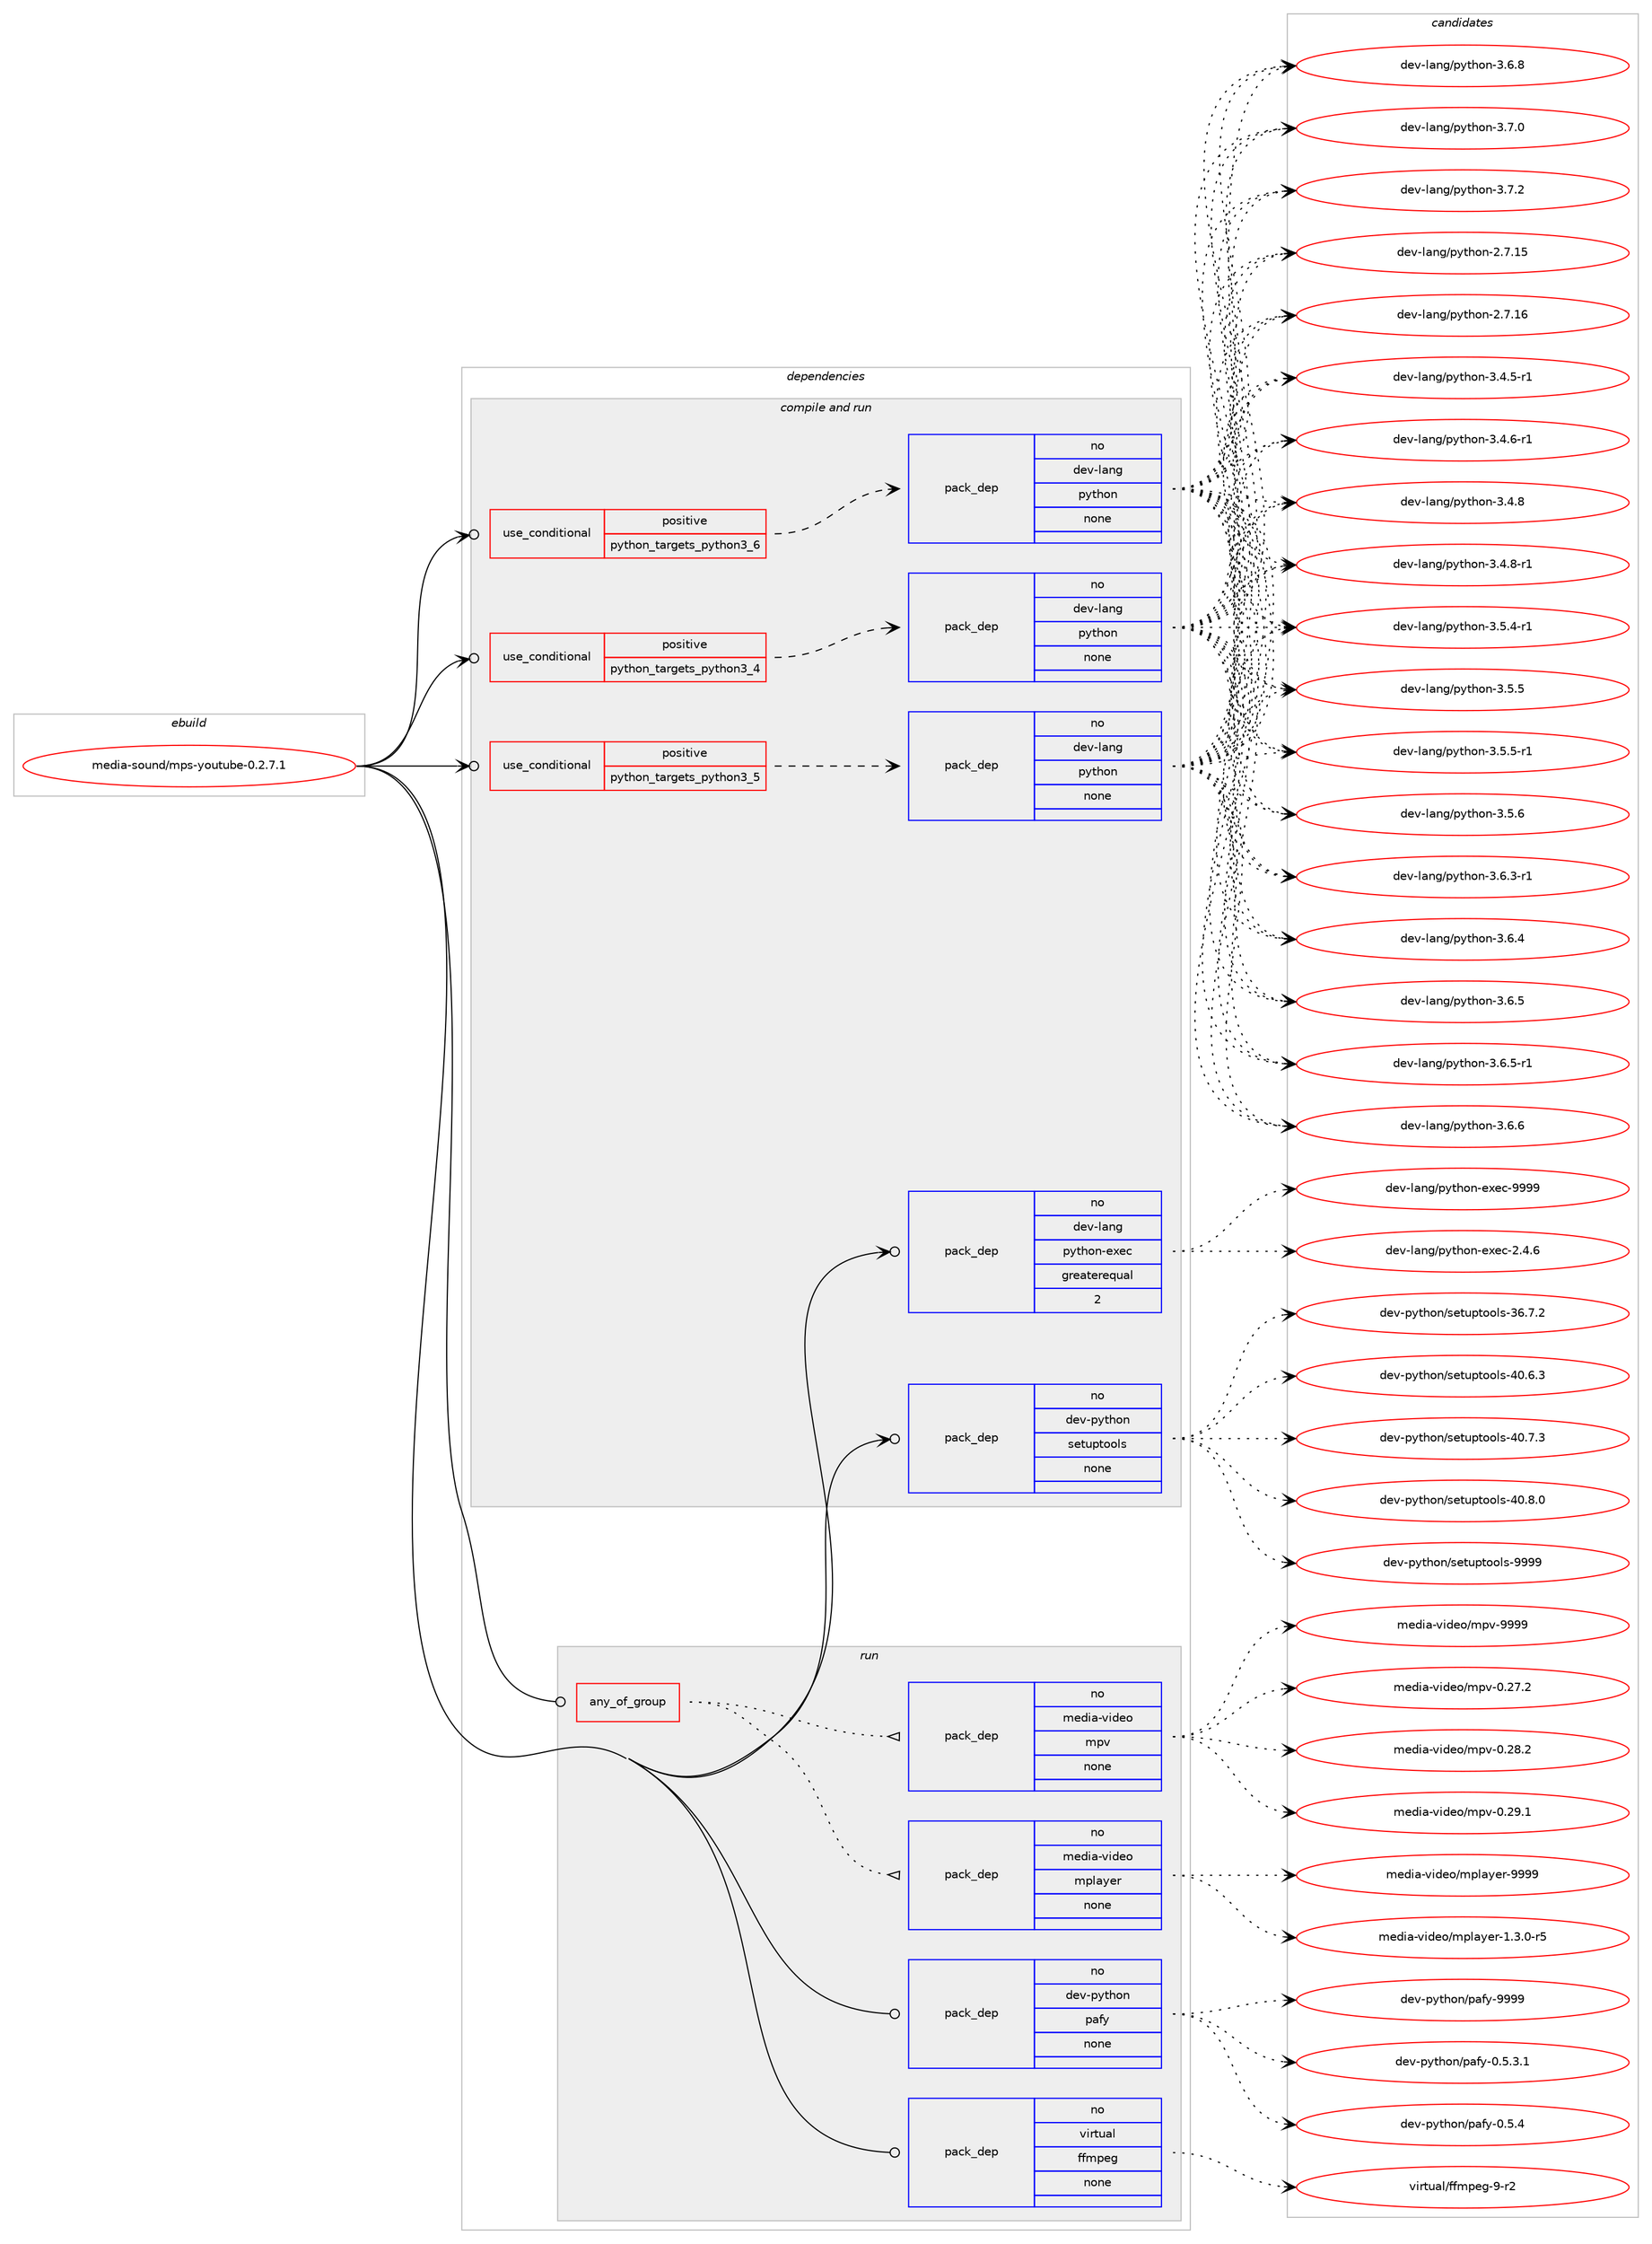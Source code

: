digraph prolog {

# *************
# Graph options
# *************

newrank=true;
concentrate=true;
compound=true;
graph [rankdir=LR,fontname=Helvetica,fontsize=10,ranksep=1.5];#, ranksep=2.5, nodesep=0.2];
edge  [arrowhead=vee];
node  [fontname=Helvetica,fontsize=10];

# **********
# The ebuild
# **********

subgraph cluster_leftcol {
color=gray;
rank=same;
label=<<i>ebuild</i>>;
id [label="media-sound/mps-youtube-0.2.7.1", color=red, width=4, href="../media-sound/mps-youtube-0.2.7.1.svg"];
}

# ****************
# The dependencies
# ****************

subgraph cluster_midcol {
color=gray;
label=<<i>dependencies</i>>;
subgraph cluster_compile {
fillcolor="#eeeeee";
style=filled;
label=<<i>compile</i>>;
}
subgraph cluster_compileandrun {
fillcolor="#eeeeee";
style=filled;
label=<<i>compile and run</i>>;
subgraph cond437733 {
dependency1628334 [label=<<TABLE BORDER="0" CELLBORDER="1" CELLSPACING="0" CELLPADDING="4"><TR><TD ROWSPAN="3" CELLPADDING="10">use_conditional</TD></TR><TR><TD>positive</TD></TR><TR><TD>python_targets_python3_4</TD></TR></TABLE>>, shape=none, color=red];
subgraph pack1164315 {
dependency1628335 [label=<<TABLE BORDER="0" CELLBORDER="1" CELLSPACING="0" CELLPADDING="4" WIDTH="220"><TR><TD ROWSPAN="6" CELLPADDING="30">pack_dep</TD></TR><TR><TD WIDTH="110">no</TD></TR><TR><TD>dev-lang</TD></TR><TR><TD>python</TD></TR><TR><TD>none</TD></TR><TR><TD></TD></TR></TABLE>>, shape=none, color=blue];
}
dependency1628334:e -> dependency1628335:w [weight=20,style="dashed",arrowhead="vee"];
}
id:e -> dependency1628334:w [weight=20,style="solid",arrowhead="odotvee"];
subgraph cond437734 {
dependency1628336 [label=<<TABLE BORDER="0" CELLBORDER="1" CELLSPACING="0" CELLPADDING="4"><TR><TD ROWSPAN="3" CELLPADDING="10">use_conditional</TD></TR><TR><TD>positive</TD></TR><TR><TD>python_targets_python3_5</TD></TR></TABLE>>, shape=none, color=red];
subgraph pack1164316 {
dependency1628337 [label=<<TABLE BORDER="0" CELLBORDER="1" CELLSPACING="0" CELLPADDING="4" WIDTH="220"><TR><TD ROWSPAN="6" CELLPADDING="30">pack_dep</TD></TR><TR><TD WIDTH="110">no</TD></TR><TR><TD>dev-lang</TD></TR><TR><TD>python</TD></TR><TR><TD>none</TD></TR><TR><TD></TD></TR></TABLE>>, shape=none, color=blue];
}
dependency1628336:e -> dependency1628337:w [weight=20,style="dashed",arrowhead="vee"];
}
id:e -> dependency1628336:w [weight=20,style="solid",arrowhead="odotvee"];
subgraph cond437735 {
dependency1628338 [label=<<TABLE BORDER="0" CELLBORDER="1" CELLSPACING="0" CELLPADDING="4"><TR><TD ROWSPAN="3" CELLPADDING="10">use_conditional</TD></TR><TR><TD>positive</TD></TR><TR><TD>python_targets_python3_6</TD></TR></TABLE>>, shape=none, color=red];
subgraph pack1164317 {
dependency1628339 [label=<<TABLE BORDER="0" CELLBORDER="1" CELLSPACING="0" CELLPADDING="4" WIDTH="220"><TR><TD ROWSPAN="6" CELLPADDING="30">pack_dep</TD></TR><TR><TD WIDTH="110">no</TD></TR><TR><TD>dev-lang</TD></TR><TR><TD>python</TD></TR><TR><TD>none</TD></TR><TR><TD></TD></TR></TABLE>>, shape=none, color=blue];
}
dependency1628338:e -> dependency1628339:w [weight=20,style="dashed",arrowhead="vee"];
}
id:e -> dependency1628338:w [weight=20,style="solid",arrowhead="odotvee"];
subgraph pack1164318 {
dependency1628340 [label=<<TABLE BORDER="0" CELLBORDER="1" CELLSPACING="0" CELLPADDING="4" WIDTH="220"><TR><TD ROWSPAN="6" CELLPADDING="30">pack_dep</TD></TR><TR><TD WIDTH="110">no</TD></TR><TR><TD>dev-lang</TD></TR><TR><TD>python-exec</TD></TR><TR><TD>greaterequal</TD></TR><TR><TD>2</TD></TR></TABLE>>, shape=none, color=blue];
}
id:e -> dependency1628340:w [weight=20,style="solid",arrowhead="odotvee"];
subgraph pack1164319 {
dependency1628341 [label=<<TABLE BORDER="0" CELLBORDER="1" CELLSPACING="0" CELLPADDING="4" WIDTH="220"><TR><TD ROWSPAN="6" CELLPADDING="30">pack_dep</TD></TR><TR><TD WIDTH="110">no</TD></TR><TR><TD>dev-python</TD></TR><TR><TD>setuptools</TD></TR><TR><TD>none</TD></TR><TR><TD></TD></TR></TABLE>>, shape=none, color=blue];
}
id:e -> dependency1628341:w [weight=20,style="solid",arrowhead="odotvee"];
}
subgraph cluster_run {
fillcolor="#eeeeee";
style=filled;
label=<<i>run</i>>;
subgraph any25516 {
dependency1628342 [label=<<TABLE BORDER="0" CELLBORDER="1" CELLSPACING="0" CELLPADDING="4"><TR><TD CELLPADDING="10">any_of_group</TD></TR></TABLE>>, shape=none, color=red];subgraph pack1164320 {
dependency1628343 [label=<<TABLE BORDER="0" CELLBORDER="1" CELLSPACING="0" CELLPADDING="4" WIDTH="220"><TR><TD ROWSPAN="6" CELLPADDING="30">pack_dep</TD></TR><TR><TD WIDTH="110">no</TD></TR><TR><TD>media-video</TD></TR><TR><TD>mplayer</TD></TR><TR><TD>none</TD></TR><TR><TD></TD></TR></TABLE>>, shape=none, color=blue];
}
dependency1628342:e -> dependency1628343:w [weight=20,style="dotted",arrowhead="oinv"];
subgraph pack1164321 {
dependency1628344 [label=<<TABLE BORDER="0" CELLBORDER="1" CELLSPACING="0" CELLPADDING="4" WIDTH="220"><TR><TD ROWSPAN="6" CELLPADDING="30">pack_dep</TD></TR><TR><TD WIDTH="110">no</TD></TR><TR><TD>media-video</TD></TR><TR><TD>mpv</TD></TR><TR><TD>none</TD></TR><TR><TD></TD></TR></TABLE>>, shape=none, color=blue];
}
dependency1628342:e -> dependency1628344:w [weight=20,style="dotted",arrowhead="oinv"];
}
id:e -> dependency1628342:w [weight=20,style="solid",arrowhead="odot"];
subgraph pack1164322 {
dependency1628345 [label=<<TABLE BORDER="0" CELLBORDER="1" CELLSPACING="0" CELLPADDING="4" WIDTH="220"><TR><TD ROWSPAN="6" CELLPADDING="30">pack_dep</TD></TR><TR><TD WIDTH="110">no</TD></TR><TR><TD>dev-python</TD></TR><TR><TD>pafy</TD></TR><TR><TD>none</TD></TR><TR><TD></TD></TR></TABLE>>, shape=none, color=blue];
}
id:e -> dependency1628345:w [weight=20,style="solid",arrowhead="odot"];
subgraph pack1164323 {
dependency1628346 [label=<<TABLE BORDER="0" CELLBORDER="1" CELLSPACING="0" CELLPADDING="4" WIDTH="220"><TR><TD ROWSPAN="6" CELLPADDING="30">pack_dep</TD></TR><TR><TD WIDTH="110">no</TD></TR><TR><TD>virtual</TD></TR><TR><TD>ffmpeg</TD></TR><TR><TD>none</TD></TR><TR><TD></TD></TR></TABLE>>, shape=none, color=blue];
}
id:e -> dependency1628346:w [weight=20,style="solid",arrowhead="odot"];
}
}

# **************
# The candidates
# **************

subgraph cluster_choices {
rank=same;
color=gray;
label=<<i>candidates</i>>;

subgraph choice1164315 {
color=black;
nodesep=1;
choice10010111845108971101034711212111610411111045504655464953 [label="dev-lang/python-2.7.15", color=red, width=4,href="../dev-lang/python-2.7.15.svg"];
choice10010111845108971101034711212111610411111045504655464954 [label="dev-lang/python-2.7.16", color=red, width=4,href="../dev-lang/python-2.7.16.svg"];
choice1001011184510897110103471121211161041111104551465246534511449 [label="dev-lang/python-3.4.5-r1", color=red, width=4,href="../dev-lang/python-3.4.5-r1.svg"];
choice1001011184510897110103471121211161041111104551465246544511449 [label="dev-lang/python-3.4.6-r1", color=red, width=4,href="../dev-lang/python-3.4.6-r1.svg"];
choice100101118451089711010347112121116104111110455146524656 [label="dev-lang/python-3.4.8", color=red, width=4,href="../dev-lang/python-3.4.8.svg"];
choice1001011184510897110103471121211161041111104551465246564511449 [label="dev-lang/python-3.4.8-r1", color=red, width=4,href="../dev-lang/python-3.4.8-r1.svg"];
choice1001011184510897110103471121211161041111104551465346524511449 [label="dev-lang/python-3.5.4-r1", color=red, width=4,href="../dev-lang/python-3.5.4-r1.svg"];
choice100101118451089711010347112121116104111110455146534653 [label="dev-lang/python-3.5.5", color=red, width=4,href="../dev-lang/python-3.5.5.svg"];
choice1001011184510897110103471121211161041111104551465346534511449 [label="dev-lang/python-3.5.5-r1", color=red, width=4,href="../dev-lang/python-3.5.5-r1.svg"];
choice100101118451089711010347112121116104111110455146534654 [label="dev-lang/python-3.5.6", color=red, width=4,href="../dev-lang/python-3.5.6.svg"];
choice1001011184510897110103471121211161041111104551465446514511449 [label="dev-lang/python-3.6.3-r1", color=red, width=4,href="../dev-lang/python-3.6.3-r1.svg"];
choice100101118451089711010347112121116104111110455146544652 [label="dev-lang/python-3.6.4", color=red, width=4,href="../dev-lang/python-3.6.4.svg"];
choice100101118451089711010347112121116104111110455146544653 [label="dev-lang/python-3.6.5", color=red, width=4,href="../dev-lang/python-3.6.5.svg"];
choice1001011184510897110103471121211161041111104551465446534511449 [label="dev-lang/python-3.6.5-r1", color=red, width=4,href="../dev-lang/python-3.6.5-r1.svg"];
choice100101118451089711010347112121116104111110455146544654 [label="dev-lang/python-3.6.6", color=red, width=4,href="../dev-lang/python-3.6.6.svg"];
choice100101118451089711010347112121116104111110455146544656 [label="dev-lang/python-3.6.8", color=red, width=4,href="../dev-lang/python-3.6.8.svg"];
choice100101118451089711010347112121116104111110455146554648 [label="dev-lang/python-3.7.0", color=red, width=4,href="../dev-lang/python-3.7.0.svg"];
choice100101118451089711010347112121116104111110455146554650 [label="dev-lang/python-3.7.2", color=red, width=4,href="../dev-lang/python-3.7.2.svg"];
dependency1628335:e -> choice10010111845108971101034711212111610411111045504655464953:w [style=dotted,weight="100"];
dependency1628335:e -> choice10010111845108971101034711212111610411111045504655464954:w [style=dotted,weight="100"];
dependency1628335:e -> choice1001011184510897110103471121211161041111104551465246534511449:w [style=dotted,weight="100"];
dependency1628335:e -> choice1001011184510897110103471121211161041111104551465246544511449:w [style=dotted,weight="100"];
dependency1628335:e -> choice100101118451089711010347112121116104111110455146524656:w [style=dotted,weight="100"];
dependency1628335:e -> choice1001011184510897110103471121211161041111104551465246564511449:w [style=dotted,weight="100"];
dependency1628335:e -> choice1001011184510897110103471121211161041111104551465346524511449:w [style=dotted,weight="100"];
dependency1628335:e -> choice100101118451089711010347112121116104111110455146534653:w [style=dotted,weight="100"];
dependency1628335:e -> choice1001011184510897110103471121211161041111104551465346534511449:w [style=dotted,weight="100"];
dependency1628335:e -> choice100101118451089711010347112121116104111110455146534654:w [style=dotted,weight="100"];
dependency1628335:e -> choice1001011184510897110103471121211161041111104551465446514511449:w [style=dotted,weight="100"];
dependency1628335:e -> choice100101118451089711010347112121116104111110455146544652:w [style=dotted,weight="100"];
dependency1628335:e -> choice100101118451089711010347112121116104111110455146544653:w [style=dotted,weight="100"];
dependency1628335:e -> choice1001011184510897110103471121211161041111104551465446534511449:w [style=dotted,weight="100"];
dependency1628335:e -> choice100101118451089711010347112121116104111110455146544654:w [style=dotted,weight="100"];
dependency1628335:e -> choice100101118451089711010347112121116104111110455146544656:w [style=dotted,weight="100"];
dependency1628335:e -> choice100101118451089711010347112121116104111110455146554648:w [style=dotted,weight="100"];
dependency1628335:e -> choice100101118451089711010347112121116104111110455146554650:w [style=dotted,weight="100"];
}
subgraph choice1164316 {
color=black;
nodesep=1;
choice10010111845108971101034711212111610411111045504655464953 [label="dev-lang/python-2.7.15", color=red, width=4,href="../dev-lang/python-2.7.15.svg"];
choice10010111845108971101034711212111610411111045504655464954 [label="dev-lang/python-2.7.16", color=red, width=4,href="../dev-lang/python-2.7.16.svg"];
choice1001011184510897110103471121211161041111104551465246534511449 [label="dev-lang/python-3.4.5-r1", color=red, width=4,href="../dev-lang/python-3.4.5-r1.svg"];
choice1001011184510897110103471121211161041111104551465246544511449 [label="dev-lang/python-3.4.6-r1", color=red, width=4,href="../dev-lang/python-3.4.6-r1.svg"];
choice100101118451089711010347112121116104111110455146524656 [label="dev-lang/python-3.4.8", color=red, width=4,href="../dev-lang/python-3.4.8.svg"];
choice1001011184510897110103471121211161041111104551465246564511449 [label="dev-lang/python-3.4.8-r1", color=red, width=4,href="../dev-lang/python-3.4.8-r1.svg"];
choice1001011184510897110103471121211161041111104551465346524511449 [label="dev-lang/python-3.5.4-r1", color=red, width=4,href="../dev-lang/python-3.5.4-r1.svg"];
choice100101118451089711010347112121116104111110455146534653 [label="dev-lang/python-3.5.5", color=red, width=4,href="../dev-lang/python-3.5.5.svg"];
choice1001011184510897110103471121211161041111104551465346534511449 [label="dev-lang/python-3.5.5-r1", color=red, width=4,href="../dev-lang/python-3.5.5-r1.svg"];
choice100101118451089711010347112121116104111110455146534654 [label="dev-lang/python-3.5.6", color=red, width=4,href="../dev-lang/python-3.5.6.svg"];
choice1001011184510897110103471121211161041111104551465446514511449 [label="dev-lang/python-3.6.3-r1", color=red, width=4,href="../dev-lang/python-3.6.3-r1.svg"];
choice100101118451089711010347112121116104111110455146544652 [label="dev-lang/python-3.6.4", color=red, width=4,href="../dev-lang/python-3.6.4.svg"];
choice100101118451089711010347112121116104111110455146544653 [label="dev-lang/python-3.6.5", color=red, width=4,href="../dev-lang/python-3.6.5.svg"];
choice1001011184510897110103471121211161041111104551465446534511449 [label="dev-lang/python-3.6.5-r1", color=red, width=4,href="../dev-lang/python-3.6.5-r1.svg"];
choice100101118451089711010347112121116104111110455146544654 [label="dev-lang/python-3.6.6", color=red, width=4,href="../dev-lang/python-3.6.6.svg"];
choice100101118451089711010347112121116104111110455146544656 [label="dev-lang/python-3.6.8", color=red, width=4,href="../dev-lang/python-3.6.8.svg"];
choice100101118451089711010347112121116104111110455146554648 [label="dev-lang/python-3.7.0", color=red, width=4,href="../dev-lang/python-3.7.0.svg"];
choice100101118451089711010347112121116104111110455146554650 [label="dev-lang/python-3.7.2", color=red, width=4,href="../dev-lang/python-3.7.2.svg"];
dependency1628337:e -> choice10010111845108971101034711212111610411111045504655464953:w [style=dotted,weight="100"];
dependency1628337:e -> choice10010111845108971101034711212111610411111045504655464954:w [style=dotted,weight="100"];
dependency1628337:e -> choice1001011184510897110103471121211161041111104551465246534511449:w [style=dotted,weight="100"];
dependency1628337:e -> choice1001011184510897110103471121211161041111104551465246544511449:w [style=dotted,weight="100"];
dependency1628337:e -> choice100101118451089711010347112121116104111110455146524656:w [style=dotted,weight="100"];
dependency1628337:e -> choice1001011184510897110103471121211161041111104551465246564511449:w [style=dotted,weight="100"];
dependency1628337:e -> choice1001011184510897110103471121211161041111104551465346524511449:w [style=dotted,weight="100"];
dependency1628337:e -> choice100101118451089711010347112121116104111110455146534653:w [style=dotted,weight="100"];
dependency1628337:e -> choice1001011184510897110103471121211161041111104551465346534511449:w [style=dotted,weight="100"];
dependency1628337:e -> choice100101118451089711010347112121116104111110455146534654:w [style=dotted,weight="100"];
dependency1628337:e -> choice1001011184510897110103471121211161041111104551465446514511449:w [style=dotted,weight="100"];
dependency1628337:e -> choice100101118451089711010347112121116104111110455146544652:w [style=dotted,weight="100"];
dependency1628337:e -> choice100101118451089711010347112121116104111110455146544653:w [style=dotted,weight="100"];
dependency1628337:e -> choice1001011184510897110103471121211161041111104551465446534511449:w [style=dotted,weight="100"];
dependency1628337:e -> choice100101118451089711010347112121116104111110455146544654:w [style=dotted,weight="100"];
dependency1628337:e -> choice100101118451089711010347112121116104111110455146544656:w [style=dotted,weight="100"];
dependency1628337:e -> choice100101118451089711010347112121116104111110455146554648:w [style=dotted,weight="100"];
dependency1628337:e -> choice100101118451089711010347112121116104111110455146554650:w [style=dotted,weight="100"];
}
subgraph choice1164317 {
color=black;
nodesep=1;
choice10010111845108971101034711212111610411111045504655464953 [label="dev-lang/python-2.7.15", color=red, width=4,href="../dev-lang/python-2.7.15.svg"];
choice10010111845108971101034711212111610411111045504655464954 [label="dev-lang/python-2.7.16", color=red, width=4,href="../dev-lang/python-2.7.16.svg"];
choice1001011184510897110103471121211161041111104551465246534511449 [label="dev-lang/python-3.4.5-r1", color=red, width=4,href="../dev-lang/python-3.4.5-r1.svg"];
choice1001011184510897110103471121211161041111104551465246544511449 [label="dev-lang/python-3.4.6-r1", color=red, width=4,href="../dev-lang/python-3.4.6-r1.svg"];
choice100101118451089711010347112121116104111110455146524656 [label="dev-lang/python-3.4.8", color=red, width=4,href="../dev-lang/python-3.4.8.svg"];
choice1001011184510897110103471121211161041111104551465246564511449 [label="dev-lang/python-3.4.8-r1", color=red, width=4,href="../dev-lang/python-3.4.8-r1.svg"];
choice1001011184510897110103471121211161041111104551465346524511449 [label="dev-lang/python-3.5.4-r1", color=red, width=4,href="../dev-lang/python-3.5.4-r1.svg"];
choice100101118451089711010347112121116104111110455146534653 [label="dev-lang/python-3.5.5", color=red, width=4,href="../dev-lang/python-3.5.5.svg"];
choice1001011184510897110103471121211161041111104551465346534511449 [label="dev-lang/python-3.5.5-r1", color=red, width=4,href="../dev-lang/python-3.5.5-r1.svg"];
choice100101118451089711010347112121116104111110455146534654 [label="dev-lang/python-3.5.6", color=red, width=4,href="../dev-lang/python-3.5.6.svg"];
choice1001011184510897110103471121211161041111104551465446514511449 [label="dev-lang/python-3.6.3-r1", color=red, width=4,href="../dev-lang/python-3.6.3-r1.svg"];
choice100101118451089711010347112121116104111110455146544652 [label="dev-lang/python-3.6.4", color=red, width=4,href="../dev-lang/python-3.6.4.svg"];
choice100101118451089711010347112121116104111110455146544653 [label="dev-lang/python-3.6.5", color=red, width=4,href="../dev-lang/python-3.6.5.svg"];
choice1001011184510897110103471121211161041111104551465446534511449 [label="dev-lang/python-3.6.5-r1", color=red, width=4,href="../dev-lang/python-3.6.5-r1.svg"];
choice100101118451089711010347112121116104111110455146544654 [label="dev-lang/python-3.6.6", color=red, width=4,href="../dev-lang/python-3.6.6.svg"];
choice100101118451089711010347112121116104111110455146544656 [label="dev-lang/python-3.6.8", color=red, width=4,href="../dev-lang/python-3.6.8.svg"];
choice100101118451089711010347112121116104111110455146554648 [label="dev-lang/python-3.7.0", color=red, width=4,href="../dev-lang/python-3.7.0.svg"];
choice100101118451089711010347112121116104111110455146554650 [label="dev-lang/python-3.7.2", color=red, width=4,href="../dev-lang/python-3.7.2.svg"];
dependency1628339:e -> choice10010111845108971101034711212111610411111045504655464953:w [style=dotted,weight="100"];
dependency1628339:e -> choice10010111845108971101034711212111610411111045504655464954:w [style=dotted,weight="100"];
dependency1628339:e -> choice1001011184510897110103471121211161041111104551465246534511449:w [style=dotted,weight="100"];
dependency1628339:e -> choice1001011184510897110103471121211161041111104551465246544511449:w [style=dotted,weight="100"];
dependency1628339:e -> choice100101118451089711010347112121116104111110455146524656:w [style=dotted,weight="100"];
dependency1628339:e -> choice1001011184510897110103471121211161041111104551465246564511449:w [style=dotted,weight="100"];
dependency1628339:e -> choice1001011184510897110103471121211161041111104551465346524511449:w [style=dotted,weight="100"];
dependency1628339:e -> choice100101118451089711010347112121116104111110455146534653:w [style=dotted,weight="100"];
dependency1628339:e -> choice1001011184510897110103471121211161041111104551465346534511449:w [style=dotted,weight="100"];
dependency1628339:e -> choice100101118451089711010347112121116104111110455146534654:w [style=dotted,weight="100"];
dependency1628339:e -> choice1001011184510897110103471121211161041111104551465446514511449:w [style=dotted,weight="100"];
dependency1628339:e -> choice100101118451089711010347112121116104111110455146544652:w [style=dotted,weight="100"];
dependency1628339:e -> choice100101118451089711010347112121116104111110455146544653:w [style=dotted,weight="100"];
dependency1628339:e -> choice1001011184510897110103471121211161041111104551465446534511449:w [style=dotted,weight="100"];
dependency1628339:e -> choice100101118451089711010347112121116104111110455146544654:w [style=dotted,weight="100"];
dependency1628339:e -> choice100101118451089711010347112121116104111110455146544656:w [style=dotted,weight="100"];
dependency1628339:e -> choice100101118451089711010347112121116104111110455146554648:w [style=dotted,weight="100"];
dependency1628339:e -> choice100101118451089711010347112121116104111110455146554650:w [style=dotted,weight="100"];
}
subgraph choice1164318 {
color=black;
nodesep=1;
choice1001011184510897110103471121211161041111104510112010199455046524654 [label="dev-lang/python-exec-2.4.6", color=red, width=4,href="../dev-lang/python-exec-2.4.6.svg"];
choice10010111845108971101034711212111610411111045101120101994557575757 [label="dev-lang/python-exec-9999", color=red, width=4,href="../dev-lang/python-exec-9999.svg"];
dependency1628340:e -> choice1001011184510897110103471121211161041111104510112010199455046524654:w [style=dotted,weight="100"];
dependency1628340:e -> choice10010111845108971101034711212111610411111045101120101994557575757:w [style=dotted,weight="100"];
}
subgraph choice1164319 {
color=black;
nodesep=1;
choice100101118451121211161041111104711510111611711211611111110811545515446554650 [label="dev-python/setuptools-36.7.2", color=red, width=4,href="../dev-python/setuptools-36.7.2.svg"];
choice100101118451121211161041111104711510111611711211611111110811545524846544651 [label="dev-python/setuptools-40.6.3", color=red, width=4,href="../dev-python/setuptools-40.6.3.svg"];
choice100101118451121211161041111104711510111611711211611111110811545524846554651 [label="dev-python/setuptools-40.7.3", color=red, width=4,href="../dev-python/setuptools-40.7.3.svg"];
choice100101118451121211161041111104711510111611711211611111110811545524846564648 [label="dev-python/setuptools-40.8.0", color=red, width=4,href="../dev-python/setuptools-40.8.0.svg"];
choice10010111845112121116104111110471151011161171121161111111081154557575757 [label="dev-python/setuptools-9999", color=red, width=4,href="../dev-python/setuptools-9999.svg"];
dependency1628341:e -> choice100101118451121211161041111104711510111611711211611111110811545515446554650:w [style=dotted,weight="100"];
dependency1628341:e -> choice100101118451121211161041111104711510111611711211611111110811545524846544651:w [style=dotted,weight="100"];
dependency1628341:e -> choice100101118451121211161041111104711510111611711211611111110811545524846554651:w [style=dotted,weight="100"];
dependency1628341:e -> choice100101118451121211161041111104711510111611711211611111110811545524846564648:w [style=dotted,weight="100"];
dependency1628341:e -> choice10010111845112121116104111110471151011161171121161111111081154557575757:w [style=dotted,weight="100"];
}
subgraph choice1164320 {
color=black;
nodesep=1;
choice109101100105974511810510010111147109112108971211011144549465146484511453 [label="media-video/mplayer-1.3.0-r5", color=red, width=4,href="../media-video/mplayer-1.3.0-r5.svg"];
choice109101100105974511810510010111147109112108971211011144557575757 [label="media-video/mplayer-9999", color=red, width=4,href="../media-video/mplayer-9999.svg"];
dependency1628343:e -> choice109101100105974511810510010111147109112108971211011144549465146484511453:w [style=dotted,weight="100"];
dependency1628343:e -> choice109101100105974511810510010111147109112108971211011144557575757:w [style=dotted,weight="100"];
}
subgraph choice1164321 {
color=black;
nodesep=1;
choice10910110010597451181051001011114710911211845484650554650 [label="media-video/mpv-0.27.2", color=red, width=4,href="../media-video/mpv-0.27.2.svg"];
choice10910110010597451181051001011114710911211845484650564650 [label="media-video/mpv-0.28.2", color=red, width=4,href="../media-video/mpv-0.28.2.svg"];
choice10910110010597451181051001011114710911211845484650574649 [label="media-video/mpv-0.29.1", color=red, width=4,href="../media-video/mpv-0.29.1.svg"];
choice1091011001059745118105100101111471091121184557575757 [label="media-video/mpv-9999", color=red, width=4,href="../media-video/mpv-9999.svg"];
dependency1628344:e -> choice10910110010597451181051001011114710911211845484650554650:w [style=dotted,weight="100"];
dependency1628344:e -> choice10910110010597451181051001011114710911211845484650564650:w [style=dotted,weight="100"];
dependency1628344:e -> choice10910110010597451181051001011114710911211845484650574649:w [style=dotted,weight="100"];
dependency1628344:e -> choice1091011001059745118105100101111471091121184557575757:w [style=dotted,weight="100"];
}
subgraph choice1164322 {
color=black;
nodesep=1;
choice1001011184511212111610411111047112971021214548465346514649 [label="dev-python/pafy-0.5.3.1", color=red, width=4,href="../dev-python/pafy-0.5.3.1.svg"];
choice100101118451121211161041111104711297102121454846534652 [label="dev-python/pafy-0.5.4", color=red, width=4,href="../dev-python/pafy-0.5.4.svg"];
choice1001011184511212111610411111047112971021214557575757 [label="dev-python/pafy-9999", color=red, width=4,href="../dev-python/pafy-9999.svg"];
dependency1628345:e -> choice1001011184511212111610411111047112971021214548465346514649:w [style=dotted,weight="100"];
dependency1628345:e -> choice100101118451121211161041111104711297102121454846534652:w [style=dotted,weight="100"];
dependency1628345:e -> choice1001011184511212111610411111047112971021214557575757:w [style=dotted,weight="100"];
}
subgraph choice1164323 {
color=black;
nodesep=1;
choice118105114116117971084710210210911210110345574511450 [label="virtual/ffmpeg-9-r2", color=red, width=4,href="../virtual/ffmpeg-9-r2.svg"];
dependency1628346:e -> choice118105114116117971084710210210911210110345574511450:w [style=dotted,weight="100"];
}
}

}
